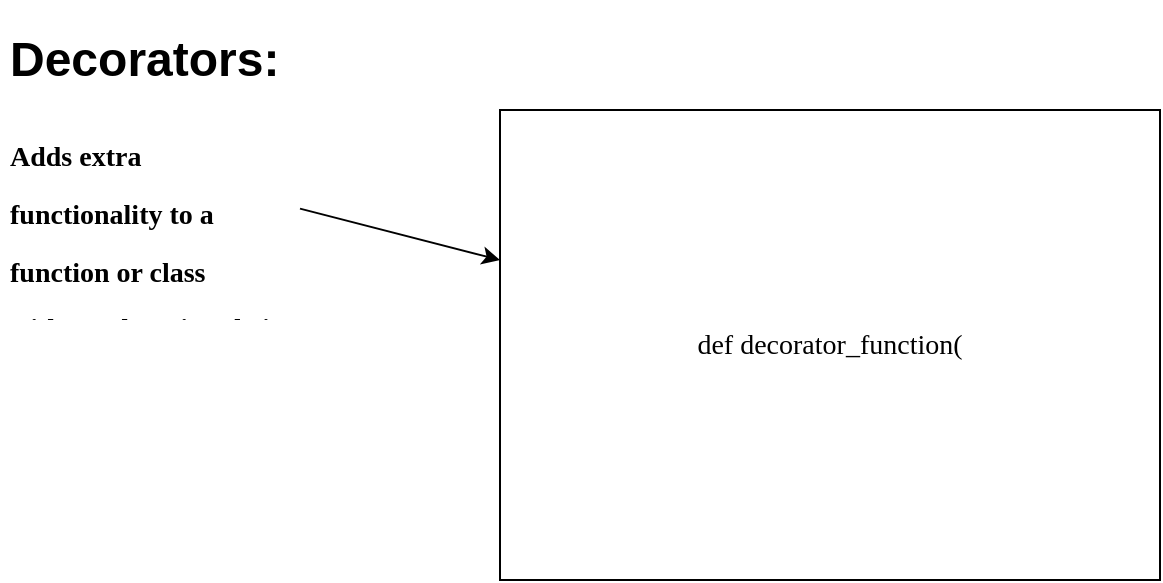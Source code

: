 <mxfile>
    <diagram id="GWym59a20fuX2OBF1_rh" name="Page-1">
        <mxGraphModel dx="1146" dy="647" grid="1" gridSize="10" guides="1" tooltips="1" connect="1" arrows="1" fold="1" page="1" pageScale="1" pageWidth="827" pageHeight="1169" math="0" shadow="0">
            <root>
                <mxCell id="0"/>
                <mxCell id="1" parent="0"/>
                <mxCell id="4" value="" style="edgeStyle=none;html=1;fontFamily=Comic Sans MS;fontSize=14;" edge="1" parent="1" source="2" target="3">
                    <mxGeometry relative="1" as="geometry"/>
                </mxCell>
                <mxCell id="2" value="&lt;h1&gt;&lt;span style=&quot;background-color: initial;&quot;&gt;Decorators:&lt;/span&gt;&lt;/h1&gt;&lt;h1&gt;&lt;font face=&quot;Comic Sans MS&quot; style=&quot;font-size: 14px;&quot;&gt;Adds extra functionality to a function or class without changing their primal feature.&lt;/font&gt;&lt;/h1&gt;" style="text;html=1;strokeColor=none;fillColor=none;spacing=5;spacingTop=-20;whiteSpace=wrap;overflow=hidden;rounded=0;" vertex="1" parent="1">
                    <mxGeometry x="10" y="190" width="150" height="150" as="geometry"/>
                </mxCell>
                <mxCell id="3" value="def decorator_function(" style="whiteSpace=wrap;html=1;fontFamily=Comic Sans MS;fontSize=14;" vertex="1" parent="1">
                    <mxGeometry x="260" y="235" width="330" height="235" as="geometry"/>
                </mxCell>
            </root>
        </mxGraphModel>
    </diagram>
</mxfile>